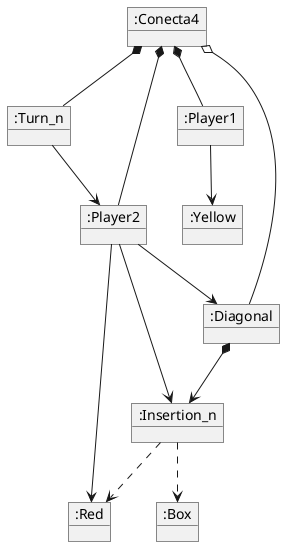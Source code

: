 @startuml

object ":Conecta4" as partida

object ":Turn_n" as turn_n
object ":Player1" as player1
object ":Yellow" as yellow
object ":Player2" as player2
object ":Red" as red
object ":Insertion_n" as insertion_n
object ":Box" as box
object ":Diagonal" as diagonal

partida *-- turn_n
partida o-- diagonal
partida *-- player1
partida *-- player2

player1 --> yellow
player2 --> insertion_n
player2 --> diagonal
diagonal *--> insertion_n
insertion_n ..> box
insertion_n ..> red

turn_n --> player2

player2 --> red

@enduml